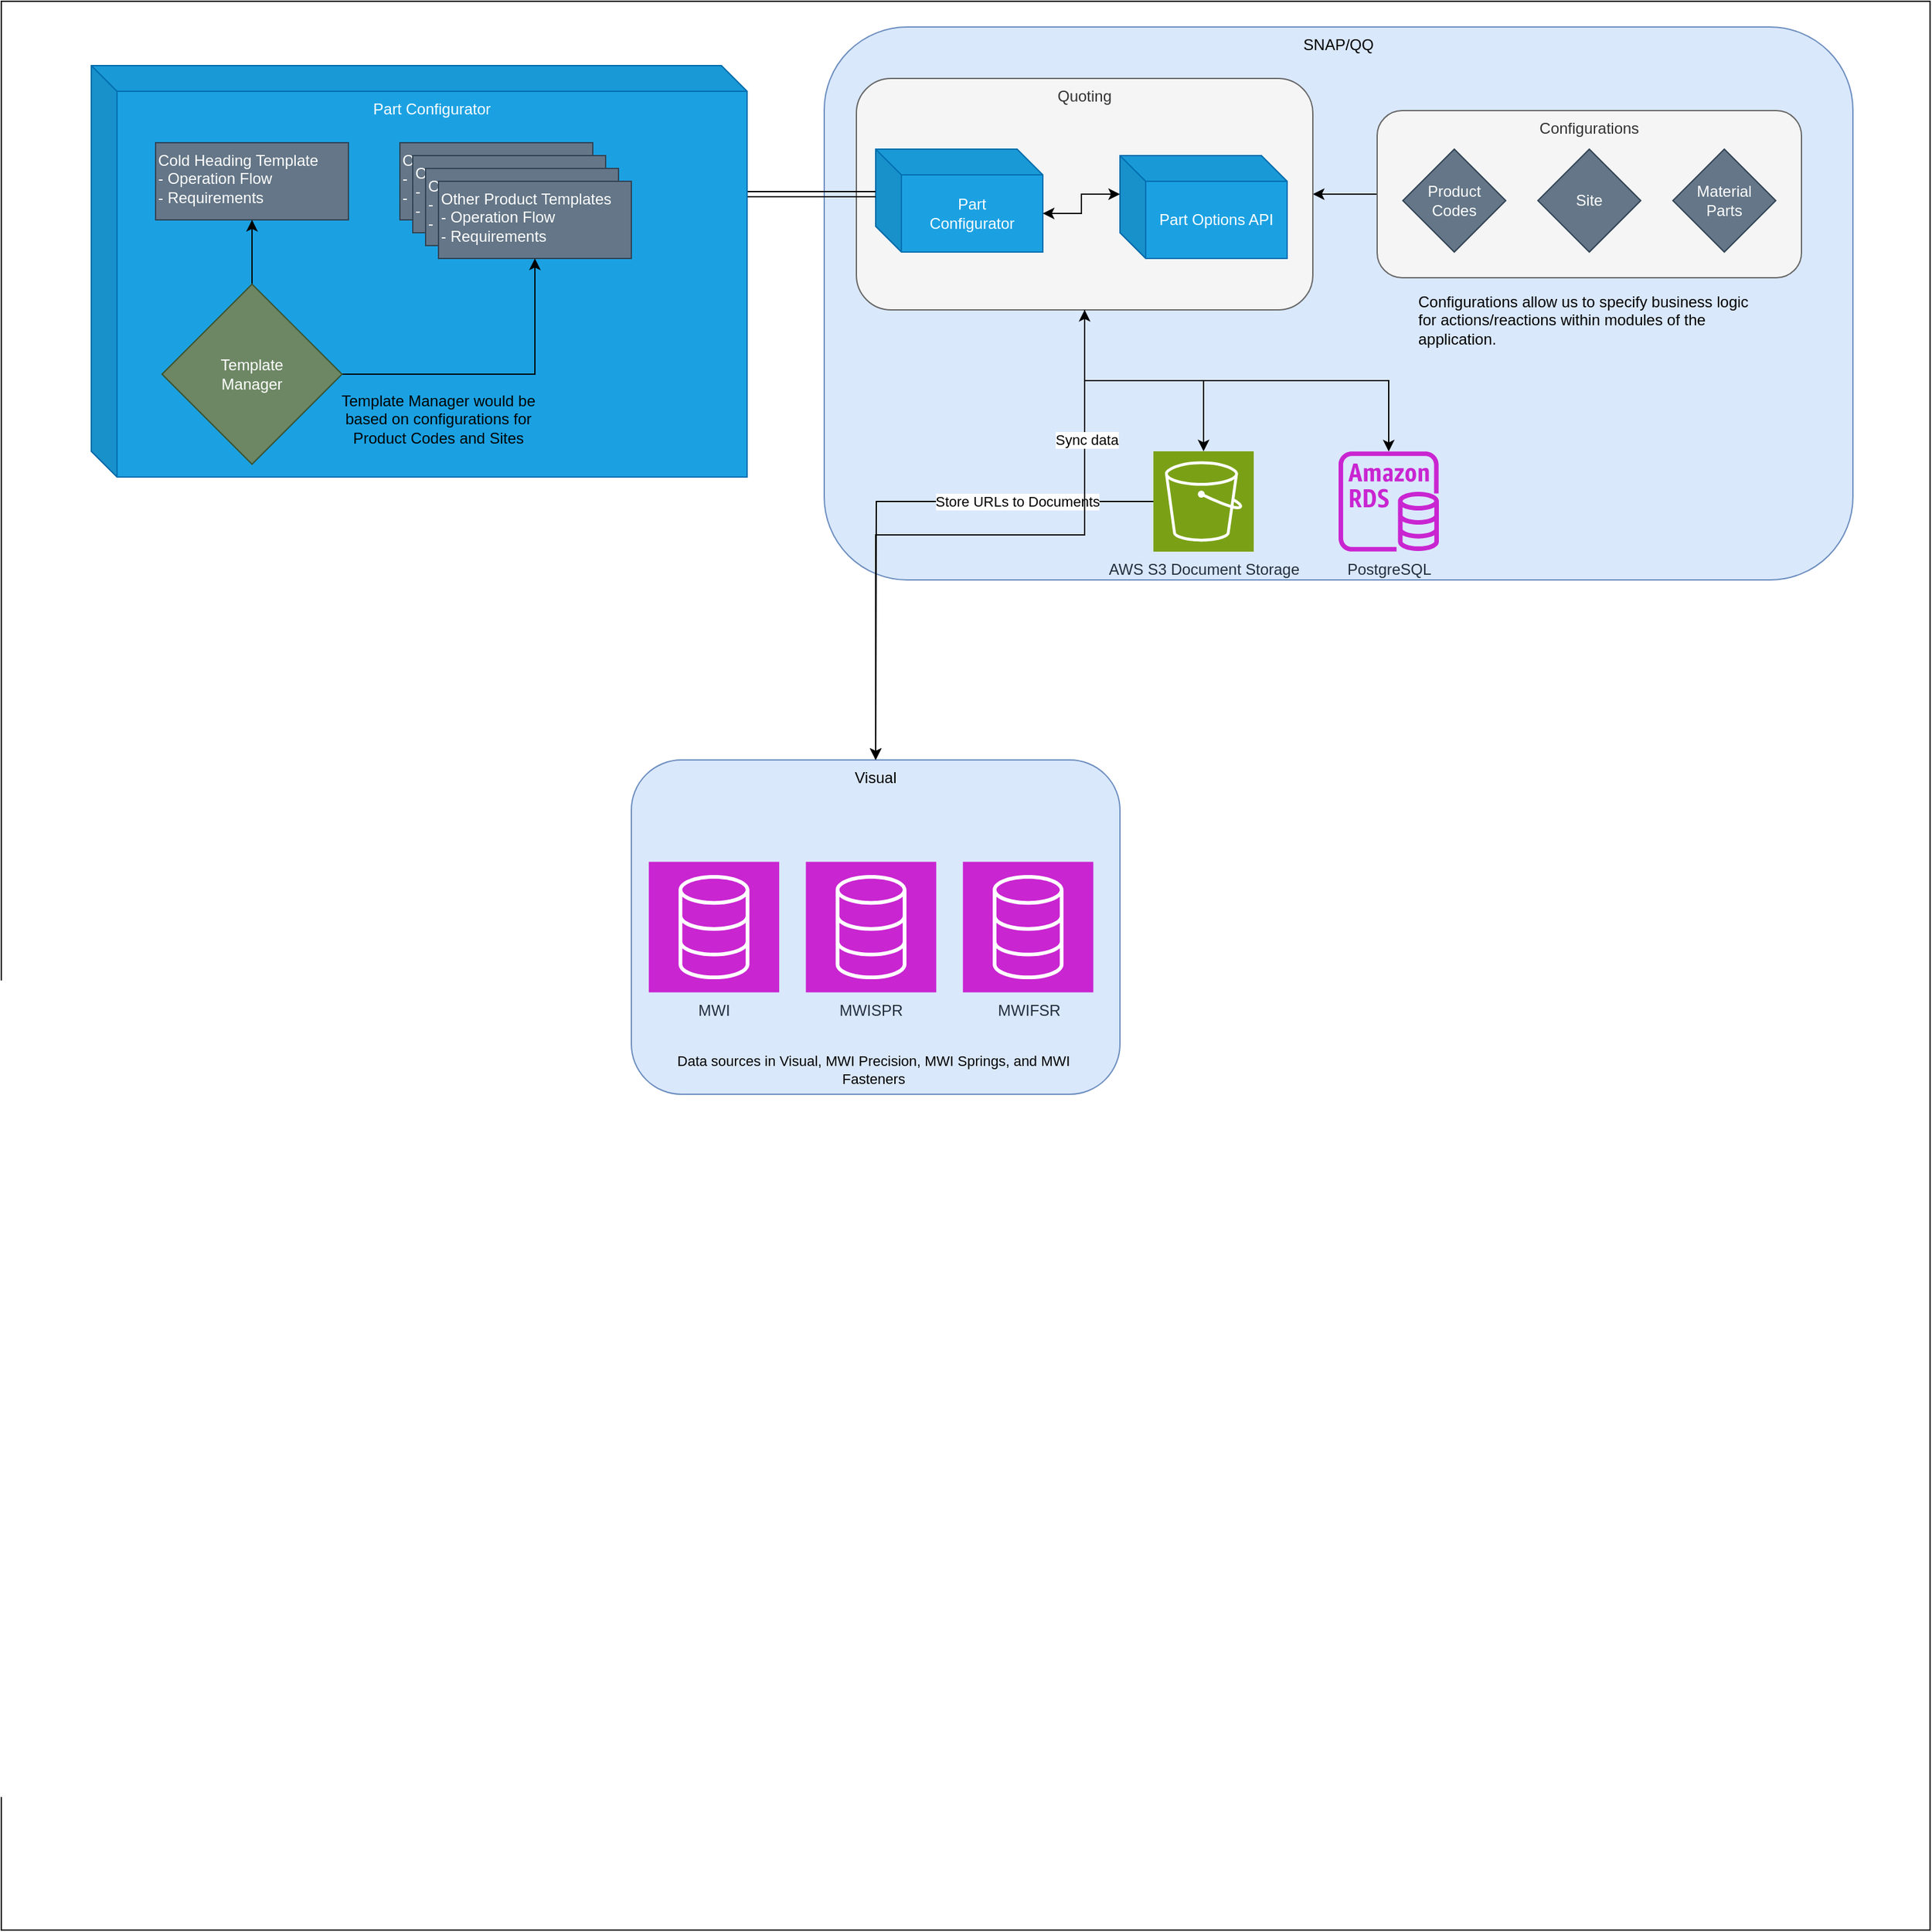 <mxfile version="24.4.0" type="github">
  <diagram name="Page-1" id="0rQ8l_uULcwl3JOyv1s8">
    <mxGraphModel dx="2519" dy="1021" grid="1" gridSize="10" guides="1" tooltips="1" connect="1" arrows="1" fold="1" page="1" pageScale="1" pageWidth="850" pageHeight="1100" math="0" shadow="0">
      <root>
        <mxCell id="0" />
        <mxCell id="1" parent="0" />
        <mxCell id="Dd-oAojNrdIVEVdC_ifS-1" value="" style="whiteSpace=wrap;html=1;aspect=fixed;" parent="1" vertex="1">
          <mxGeometry x="-420" y="50" width="1500" height="1500" as="geometry" />
        </mxCell>
        <mxCell id="Dd-oAojNrdIVEVdC_ifS-16" value="" style="group" parent="1" vertex="1" connectable="0">
          <mxGeometry x="70" y="640" width="380" height="260" as="geometry" />
        </mxCell>
        <mxCell id="Dd-oAojNrdIVEVdC_ifS-11" value="Visual" style="rounded=1;whiteSpace=wrap;html=1;fillColor=#dae8fc;strokeColor=#6c8ebf;verticalAlign=top;" parent="Dd-oAojNrdIVEVdC_ifS-16" vertex="1">
          <mxGeometry width="380" height="260" as="geometry" />
        </mxCell>
        <mxCell id="Dd-oAojNrdIVEVdC_ifS-12" value="MWI" style="sketch=0;points=[[0,0,0],[0.25,0,0],[0.5,0,0],[0.75,0,0],[1,0,0],[0,1,0],[0.25,1,0],[0.5,1,0],[0.75,1,0],[1,1,0],[0,0.25,0],[0,0.5,0],[0,0.75,0],[1,0.25,0],[1,0.5,0],[1,0.75,0]];outlineConnect=0;fontColor=#232F3E;fillColor=#C925D1;strokeColor=#ffffff;dashed=0;verticalLabelPosition=bottom;verticalAlign=top;align=center;html=1;fontSize=12;fontStyle=0;aspect=fixed;shape=mxgraph.aws4.resourceIcon;resIcon=mxgraph.aws4.database;" parent="Dd-oAojNrdIVEVdC_ifS-16" vertex="1">
          <mxGeometry x="13.571" y="79.3" width="101.4" height="101.4" as="geometry" />
        </mxCell>
        <mxCell id="Dd-oAojNrdIVEVdC_ifS-13" value="MWISPR" style="sketch=0;points=[[0,0,0],[0.25,0,0],[0.5,0,0],[0.75,0,0],[1,0,0],[0,1,0],[0.25,1,0],[0.5,1,0],[0.75,1,0],[1,1,0],[0,0.25,0],[0,0.5,0],[0,0.75,0],[1,0.25,0],[1,0.5,0],[1,0.75,0]];outlineConnect=0;fontColor=#232F3E;fillColor=#C925D1;strokeColor=#ffffff;dashed=0;verticalLabelPosition=bottom;verticalAlign=top;align=center;html=1;fontSize=12;fontStyle=0;aspect=fixed;shape=mxgraph.aws4.resourceIcon;resIcon=mxgraph.aws4.database;" parent="Dd-oAojNrdIVEVdC_ifS-16" vertex="1">
          <mxGeometry x="135.714" y="79.3" width="101.4" height="101.4" as="geometry" />
        </mxCell>
        <mxCell id="Dd-oAojNrdIVEVdC_ifS-14" value="MWIFSR" style="sketch=0;points=[[0,0,0],[0.25,0,0],[0.5,0,0],[0.75,0,0],[1,0,0],[0,1,0],[0.25,1,0],[0.5,1,0],[0.75,1,0],[1,1,0],[0,0.25,0],[0,0.5,0],[0,0.75,0],[1,0.25,0],[1,0.5,0],[1,0.75,0]];outlineConnect=0;fontColor=#232F3E;fillColor=#C925D1;strokeColor=#ffffff;dashed=0;verticalLabelPosition=bottom;verticalAlign=top;align=center;html=1;fontSize=12;fontStyle=0;aspect=fixed;shape=mxgraph.aws4.resourceIcon;resIcon=mxgraph.aws4.database;" parent="Dd-oAojNrdIVEVdC_ifS-16" vertex="1">
          <mxGeometry x="257.857" y="79.3" width="101.4" height="101.4" as="geometry" />
        </mxCell>
        <mxCell id="Dd-oAojNrdIVEVdC_ifS-15" value="Data sources in Visual, MWI Precision, MWI Springs, and MWI Fasteners" style="text;html=1;align=center;verticalAlign=middle;whiteSpace=wrap;rounded=0;fontSize=11;" parent="Dd-oAojNrdIVEVdC_ifS-16" vertex="1">
          <mxGeometry x="12.214" y="221" width="352.857" height="39" as="geometry" />
        </mxCell>
        <mxCell id="Dd-oAojNrdIVEVdC_ifS-22" value="" style="group;verticalAlign=top;" parent="1" vertex="1" connectable="0">
          <mxGeometry x="220" y="70" width="800" height="430" as="geometry" />
        </mxCell>
        <mxCell id="Dd-oAojNrdIVEVdC_ifS-2" value="SNAP/QQ" style="rounded=1;whiteSpace=wrap;html=1;fillColor=#dae8fc;strokeColor=#6c8ebf;verticalAlign=top;" parent="Dd-oAojNrdIVEVdC_ifS-22" vertex="1">
          <mxGeometry width="800" height="430" as="geometry" />
        </mxCell>
        <mxCell id="xVXEDt9beChbhycmY61z-4" style="edgeStyle=orthogonalEdgeStyle;rounded=0;orthogonalLoop=1;jettySize=auto;html=1;exitX=1;exitY=0.5;exitDx=0;exitDy=0;entryX=0;entryY=0.5;entryDx=0;entryDy=0;startArrow=classic;startFill=1;endArrow=none;endFill=0;" edge="1" parent="Dd-oAojNrdIVEVdC_ifS-22" source="Dd-oAojNrdIVEVdC_ifS-5" target="xVXEDt9beChbhycmY61z-1">
          <mxGeometry relative="1" as="geometry" />
        </mxCell>
        <mxCell id="xVXEDt9beChbhycmY61z-18" style="edgeStyle=orthogonalEdgeStyle;rounded=0;orthogonalLoop=1;jettySize=auto;html=1;exitX=0.5;exitY=1;exitDx=0;exitDy=0;" edge="1" parent="Dd-oAojNrdIVEVdC_ifS-22" source="Dd-oAojNrdIVEVdC_ifS-5" target="Dd-oAojNrdIVEVdC_ifS-9">
          <mxGeometry relative="1" as="geometry" />
        </mxCell>
        <mxCell id="Dd-oAojNrdIVEVdC_ifS-5" value="Quoting" style="rounded=1;whiteSpace=wrap;html=1;verticalAlign=top;fillColor=#f5f5f5;strokeColor=#666666;fontColor=#333333;" parent="Dd-oAojNrdIVEVdC_ifS-22" vertex="1">
          <mxGeometry x="25" y="40" width="355" height="180" as="geometry" />
        </mxCell>
        <mxCell id="Dd-oAojNrdIVEVdC_ifS-6" value="Part&lt;div&gt;Configurator&lt;/div&gt;" style="shape=cube;whiteSpace=wrap;html=1;boundedLbl=1;backgroundOutline=1;darkOpacity=0.05;darkOpacity2=0.1;fillColor=#1ba1e2;strokeColor=#006EAF;fontColor=#ffffff;" parent="Dd-oAojNrdIVEVdC_ifS-22" vertex="1">
          <mxGeometry x="40" y="95" width="130" height="80" as="geometry" />
        </mxCell>
        <mxCell id="xVXEDt9beChbhycmY61z-11" style="edgeStyle=orthogonalEdgeStyle;rounded=0;orthogonalLoop=1;jettySize=auto;html=1;" edge="1" parent="Dd-oAojNrdIVEVdC_ifS-22" source="Dd-oAojNrdIVEVdC_ifS-7">
          <mxGeometry relative="1" as="geometry">
            <mxPoint x="40" y="570" as="targetPoint" />
          </mxGeometry>
        </mxCell>
        <mxCell id="xVXEDt9beChbhycmY61z-12" value="Store URLs to Documents" style="edgeLabel;html=1;align=center;verticalAlign=middle;resizable=0;points=[];" vertex="1" connectable="0" parent="xVXEDt9beChbhycmY61z-11">
          <mxGeometry x="-0.654" y="-2" relative="1" as="geometry">
            <mxPoint x="-34" y="2" as="offset" />
          </mxGeometry>
        </mxCell>
        <mxCell id="Dd-oAojNrdIVEVdC_ifS-7" value="AWS S3 Document Storage" style="sketch=0;points=[[0,0,0],[0.25,0,0],[0.5,0,0],[0.75,0,0],[1,0,0],[0,1,0],[0.25,1,0],[0.5,1,0],[0.75,1,0],[1,1,0],[0,0.25,0],[0,0.5,0],[0,0.75,0],[1,0.25,0],[1,0.5,0],[1,0.75,0]];outlineConnect=0;fontColor=#232F3E;fillColor=#7AA116;strokeColor=#ffffff;dashed=0;verticalLabelPosition=bottom;verticalAlign=top;align=center;html=1;fontSize=12;fontStyle=0;aspect=fixed;shape=mxgraph.aws4.resourceIcon;resIcon=mxgraph.aws4.s3;" parent="Dd-oAojNrdIVEVdC_ifS-22" vertex="1">
          <mxGeometry x="256" y="330" width="78" height="78" as="geometry" />
        </mxCell>
        <mxCell id="Dd-oAojNrdIVEVdC_ifS-9" value="PostgreSQL" style="sketch=0;outlineConnect=0;fontColor=#232F3E;gradientColor=none;fillColor=#C925D1;strokeColor=none;dashed=0;verticalLabelPosition=bottom;verticalAlign=top;align=center;html=1;fontSize=12;fontStyle=0;aspect=fixed;pointerEvents=1;shape=mxgraph.aws4.rds_instance;" parent="Dd-oAojNrdIVEVdC_ifS-22" vertex="1">
          <mxGeometry x="400" y="330" width="78" height="78" as="geometry" />
        </mxCell>
        <mxCell id="Dd-oAojNrdIVEVdC_ifS-18" value="Part Options API" style="shape=cube;whiteSpace=wrap;html=1;boundedLbl=1;backgroundOutline=1;darkOpacity=0.05;darkOpacity2=0.1;fillColor=#1ba1e2;strokeColor=#006EAF;fontColor=#ffffff;" parent="Dd-oAojNrdIVEVdC_ifS-22" vertex="1">
          <mxGeometry x="230" y="100" width="130" height="80" as="geometry" />
        </mxCell>
        <mxCell id="Dd-oAojNrdIVEVdC_ifS-19" style="edgeStyle=orthogonalEdgeStyle;rounded=0;orthogonalLoop=1;jettySize=auto;html=1;exitX=0;exitY=0;exitDx=130;exitDy=50;exitPerimeter=0;entryX=0;entryY=0;entryDx=0;entryDy=30;entryPerimeter=0;startArrow=classic;startFill=1;" parent="Dd-oAojNrdIVEVdC_ifS-22" source="Dd-oAojNrdIVEVdC_ifS-6" target="Dd-oAojNrdIVEVdC_ifS-18" edge="1">
          <mxGeometry relative="1" as="geometry" />
        </mxCell>
        <mxCell id="Dd-oAojNrdIVEVdC_ifS-21" style="edgeStyle=orthogonalEdgeStyle;rounded=0;orthogonalLoop=1;jettySize=auto;html=1;exitX=0.5;exitY=1;exitDx=0;exitDy=0;entryX=0.5;entryY=0;entryDx=0;entryDy=0;entryPerimeter=0;startArrow=classic;startFill=1;" parent="Dd-oAojNrdIVEVdC_ifS-22" source="Dd-oAojNrdIVEVdC_ifS-5" target="Dd-oAojNrdIVEVdC_ifS-7" edge="1">
          <mxGeometry relative="1" as="geometry" />
        </mxCell>
        <mxCell id="xVXEDt9beChbhycmY61z-2" value="" style="group" vertex="1" connectable="0" parent="Dd-oAojNrdIVEVdC_ifS-22">
          <mxGeometry x="430" y="65" width="330" height="130" as="geometry" />
        </mxCell>
        <mxCell id="xVXEDt9beChbhycmY61z-1" value="Configurations" style="rounded=1;whiteSpace=wrap;html=1;fillColor=#f5f5f5;strokeColor=#666666;verticalAlign=top;fontColor=#333333;" vertex="1" parent="xVXEDt9beChbhycmY61z-2">
          <mxGeometry width="330" height="130" as="geometry" />
        </mxCell>
        <mxCell id="Dd-oAojNrdIVEVdC_ifS-25" value="Product&lt;div&gt;Codes&lt;/div&gt;" style="rhombus;whiteSpace=wrap;html=1;fillColor=#647687;fontColor=#ffffff;strokeColor=#314354;" parent="xVXEDt9beChbhycmY61z-2" vertex="1">
          <mxGeometry x="20" y="30" width="80" height="80" as="geometry" />
        </mxCell>
        <mxCell id="Dd-oAojNrdIVEVdC_ifS-24" value="Site" style="rhombus;whiteSpace=wrap;html=1;fillColor=#647687;fontColor=#ffffff;strokeColor=#314354;" parent="xVXEDt9beChbhycmY61z-2" vertex="1">
          <mxGeometry x="125" y="30" width="80" height="80" as="geometry" />
        </mxCell>
        <mxCell id="Dd-oAojNrdIVEVdC_ifS-27" value="Material&lt;div&gt;Parts&lt;/div&gt;" style="rhombus;whiteSpace=wrap;html=1;fillColor=#647687;fontColor=#ffffff;strokeColor=#314354;" parent="xVXEDt9beChbhycmY61z-2" vertex="1">
          <mxGeometry x="230" y="30" width="80" height="80" as="geometry" />
        </mxCell>
        <mxCell id="xVXEDt9beChbhycmY61z-14" value="Configurations allow us to specify business logic for actions/reactions within modules of the application." style="text;html=1;align=left;verticalAlign=top;whiteSpace=wrap;rounded=0;" vertex="1" parent="Dd-oAojNrdIVEVdC_ifS-22">
          <mxGeometry x="460" y="200" width="260" height="70" as="geometry" />
        </mxCell>
        <mxCell id="xVXEDt9beChbhycmY61z-19" style="edgeStyle=orthogonalEdgeStyle;rounded=0;orthogonalLoop=1;jettySize=auto;html=1;exitX=0.5;exitY=1;exitDx=0;exitDy=0;" edge="1" parent="1" source="Dd-oAojNrdIVEVdC_ifS-5" target="Dd-oAojNrdIVEVdC_ifS-11">
          <mxGeometry relative="1" as="geometry" />
        </mxCell>
        <mxCell id="xVXEDt9beChbhycmY61z-20" value="Sync data" style="edgeLabel;html=1;align=center;verticalAlign=middle;resizable=0;points=[];" vertex="1" connectable="0" parent="xVXEDt9beChbhycmY61z-19">
          <mxGeometry x="-0.607" y="1" relative="1" as="geometry">
            <mxPoint as="offset" />
          </mxGeometry>
        </mxCell>
        <mxCell id="xVXEDt9beChbhycmY61z-22" value="" style="shape=link;html=1;rounded=0;" edge="1" parent="1">
          <mxGeometry width="100" relative="1" as="geometry">
            <mxPoint x="160" y="200" as="sourcePoint" />
            <mxPoint x="260" y="200" as="targetPoint" />
          </mxGeometry>
        </mxCell>
        <mxCell id="xVXEDt9beChbhycmY61z-23" value="Part Configurator" style="shape=cube;whiteSpace=wrap;html=1;boundedLbl=1;backgroundOutline=1;darkOpacity=0.05;darkOpacity2=0.1;fillColor=#1ba1e2;fontColor=#ffffff;strokeColor=#006EAF;verticalAlign=top;" vertex="1" parent="1">
          <mxGeometry x="-350" y="100" width="510" height="320" as="geometry" />
        </mxCell>
        <mxCell id="xVXEDt9beChbhycmY61z-32" value="Cold Heading Template&lt;div&gt;- Operation Flow&lt;/div&gt;&lt;div&gt;- Requirements&lt;/div&gt;" style="rounded=0;whiteSpace=wrap;html=1;fillColor=#647687;fontColor=#ffffff;strokeColor=#314354;align=left;verticalAlign=top;" vertex="1" parent="1">
          <mxGeometry x="-300" y="160" width="150" height="60" as="geometry" />
        </mxCell>
        <mxCell id="xVXEDt9beChbhycmY61z-33" value="Other Product Templates&lt;div&gt;- Operation Flow&lt;/div&gt;&lt;div&gt;- Requirements&lt;/div&gt;" style="rounded=0;whiteSpace=wrap;html=1;fillColor=#647687;fontColor=#ffffff;strokeColor=#314354;align=left;verticalAlign=top;" vertex="1" parent="1">
          <mxGeometry x="-110" y="160" width="150" height="60" as="geometry" />
        </mxCell>
        <mxCell id="xVXEDt9beChbhycmY61z-34" value="Other Product Templates&lt;div&gt;- Operation Flow&lt;/div&gt;&lt;div&gt;- Requirements&lt;/div&gt;" style="rounded=0;whiteSpace=wrap;html=1;fillColor=#647687;fontColor=#ffffff;strokeColor=#314354;align=left;verticalAlign=top;" vertex="1" parent="1">
          <mxGeometry x="-100" y="170" width="150" height="60" as="geometry" />
        </mxCell>
        <mxCell id="xVXEDt9beChbhycmY61z-35" value="Other Product Templates&lt;div&gt;- Operation Flow&lt;/div&gt;&lt;div&gt;- Requirements&lt;/div&gt;" style="rounded=0;whiteSpace=wrap;html=1;fillColor=#647687;fontColor=#ffffff;strokeColor=#314354;align=left;verticalAlign=top;" vertex="1" parent="1">
          <mxGeometry x="-90" y="180" width="150" height="60" as="geometry" />
        </mxCell>
        <mxCell id="xVXEDt9beChbhycmY61z-36" value="Other Product Templates&lt;div&gt;- Operation Flow&lt;/div&gt;&lt;div&gt;- Requirements&lt;/div&gt;" style="rounded=0;whiteSpace=wrap;html=1;fillColor=#647687;fontColor=#ffffff;strokeColor=#314354;align=left;verticalAlign=top;" vertex="1" parent="1">
          <mxGeometry x="-80" y="190" width="150" height="60" as="geometry" />
        </mxCell>
        <mxCell id="xVXEDt9beChbhycmY61z-38" style="edgeStyle=orthogonalEdgeStyle;rounded=0;orthogonalLoop=1;jettySize=auto;html=1;entryX=0.5;entryY=1;entryDx=0;entryDy=0;" edge="1" parent="1" source="xVXEDt9beChbhycmY61z-37" target="xVXEDt9beChbhycmY61z-32">
          <mxGeometry relative="1" as="geometry" />
        </mxCell>
        <mxCell id="xVXEDt9beChbhycmY61z-39" style="edgeStyle=orthogonalEdgeStyle;rounded=0;orthogonalLoop=1;jettySize=auto;html=1;exitX=1;exitY=0.5;exitDx=0;exitDy=0;" edge="1" parent="1" source="xVXEDt9beChbhycmY61z-37" target="xVXEDt9beChbhycmY61z-36">
          <mxGeometry relative="1" as="geometry" />
        </mxCell>
        <mxCell id="xVXEDt9beChbhycmY61z-37" value="Template&lt;div&gt;Manager&lt;/div&gt;" style="rhombus;whiteSpace=wrap;html=1;fillColor=#6d8764;fontColor=#ffffff;strokeColor=#3A5431;" vertex="1" parent="1">
          <mxGeometry x="-295" y="270" width="140" height="140" as="geometry" />
        </mxCell>
        <mxCell id="xVXEDt9beChbhycmY61z-40" value="Template Manager would be based on configurations for Product Codes and Sites" style="text;html=1;align=center;verticalAlign=middle;whiteSpace=wrap;rounded=0;" vertex="1" parent="1">
          <mxGeometry x="-170" y="360" width="180" height="30" as="geometry" />
        </mxCell>
      </root>
    </mxGraphModel>
  </diagram>
</mxfile>
